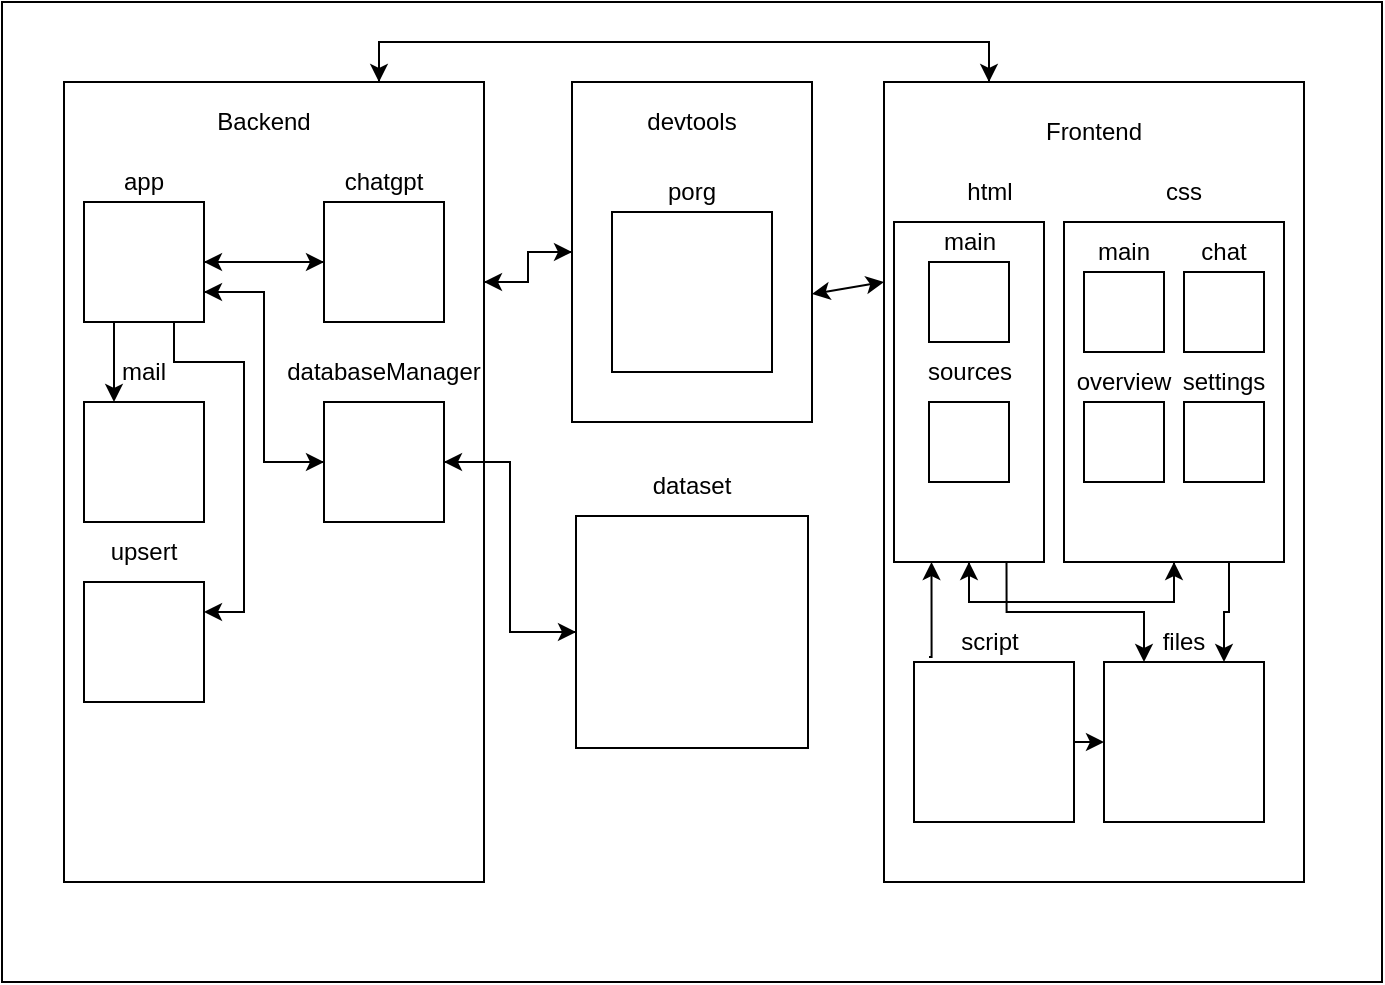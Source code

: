 <mxfile version="21.7.5" type="device">
  <diagram name="Seite-1" id="a682axMwNeqRh6z-60K7">
    <mxGraphModel dx="1050" dy="1711" grid="1" gridSize="10" guides="1" tooltips="1" connect="1" arrows="1" fold="1" page="1" pageScale="1" pageWidth="827" pageHeight="1169" math="0" shadow="0">
      <root>
        <mxCell id="0" />
        <mxCell id="1" parent="0" />
        <mxCell id="edX8xgkc2p0K10rOBP12-2" value="" style="rounded=0;whiteSpace=wrap;html=1;" vertex="1" parent="1">
          <mxGeometry x="69" y="-520" width="690" height="490" as="geometry" />
        </mxCell>
        <mxCell id="edX8xgkc2p0K10rOBP12-75" style="edgeStyle=orthogonalEdgeStyle;rounded=0;orthogonalLoop=1;jettySize=auto;html=1;exitX=1;exitY=0.25;exitDx=0;exitDy=0;entryX=0;entryY=0.5;entryDx=0;entryDy=0;" edge="1" parent="1" source="edX8xgkc2p0K10rOBP12-3" target="edX8xgkc2p0K10rOBP12-47">
          <mxGeometry relative="1" as="geometry" />
        </mxCell>
        <mxCell id="edX8xgkc2p0K10rOBP12-80" style="edgeStyle=orthogonalEdgeStyle;rounded=0;orthogonalLoop=1;jettySize=auto;html=1;exitX=0.75;exitY=0;exitDx=0;exitDy=0;entryX=0.25;entryY=0;entryDx=0;entryDy=0;" edge="1" parent="1" source="edX8xgkc2p0K10rOBP12-3" target="edX8xgkc2p0K10rOBP12-4">
          <mxGeometry relative="1" as="geometry" />
        </mxCell>
        <mxCell id="edX8xgkc2p0K10rOBP12-3" value="" style="rounded=0;whiteSpace=wrap;html=1;" vertex="1" parent="1">
          <mxGeometry x="100" y="-480" width="210" height="400" as="geometry" />
        </mxCell>
        <mxCell id="edX8xgkc2p0K10rOBP12-81" style="edgeStyle=orthogonalEdgeStyle;rounded=0;orthogonalLoop=1;jettySize=auto;html=1;exitX=0.25;exitY=0;exitDx=0;exitDy=0;entryX=0.75;entryY=0;entryDx=0;entryDy=0;" edge="1" parent="1" source="edX8xgkc2p0K10rOBP12-4" target="edX8xgkc2p0K10rOBP12-3">
          <mxGeometry relative="1" as="geometry" />
        </mxCell>
        <mxCell id="edX8xgkc2p0K10rOBP12-4" value="" style="rounded=0;whiteSpace=wrap;html=1;" vertex="1" parent="1">
          <mxGeometry x="510" y="-480" width="210" height="400" as="geometry" />
        </mxCell>
        <mxCell id="edX8xgkc2p0K10rOBP12-5" value="Backend" style="text;html=1;strokeColor=none;fillColor=none;align=center;verticalAlign=middle;whiteSpace=wrap;rounded=0;" vertex="1" parent="1">
          <mxGeometry x="170" y="-475" width="60" height="30" as="geometry" />
        </mxCell>
        <mxCell id="edX8xgkc2p0K10rOBP12-6" value="Frontend" style="text;html=1;strokeColor=none;fillColor=none;align=center;verticalAlign=middle;whiteSpace=wrap;rounded=0;" vertex="1" parent="1">
          <mxGeometry x="585" y="-470" width="60" height="30" as="geometry" />
        </mxCell>
        <mxCell id="edX8xgkc2p0K10rOBP12-56" style="edgeStyle=orthogonalEdgeStyle;rounded=0;orthogonalLoop=1;jettySize=auto;html=1;exitX=0.25;exitY=1;exitDx=0;exitDy=0;entryX=0.25;entryY=1;entryDx=0;entryDy=0;" edge="1" parent="1" source="edX8xgkc2p0K10rOBP12-8" target="edX8xgkc2p0K10rOBP12-16">
          <mxGeometry relative="1" as="geometry">
            <Array as="points">
              <mxPoint x="125" y="-330" />
              <mxPoint x="125" y="-330" />
            </Array>
          </mxGeometry>
        </mxCell>
        <mxCell id="edX8xgkc2p0K10rOBP12-57" style="edgeStyle=orthogonalEdgeStyle;rounded=0;orthogonalLoop=1;jettySize=auto;html=1;exitX=1;exitY=0.5;exitDx=0;exitDy=0;entryX=0;entryY=0.5;entryDx=0;entryDy=0;" edge="1" parent="1" source="edX8xgkc2p0K10rOBP12-8" target="edX8xgkc2p0K10rOBP12-10">
          <mxGeometry relative="1" as="geometry" />
        </mxCell>
        <mxCell id="edX8xgkc2p0K10rOBP12-72" style="edgeStyle=orthogonalEdgeStyle;rounded=0;orthogonalLoop=1;jettySize=auto;html=1;exitX=1;exitY=0.75;exitDx=0;exitDy=0;entryX=0;entryY=0.5;entryDx=0;entryDy=0;" edge="1" parent="1" source="edX8xgkc2p0K10rOBP12-8" target="edX8xgkc2p0K10rOBP12-11">
          <mxGeometry relative="1" as="geometry" />
        </mxCell>
        <mxCell id="edX8xgkc2p0K10rOBP12-82" style="edgeStyle=orthogonalEdgeStyle;rounded=0;orthogonalLoop=1;jettySize=auto;html=1;exitX=0.75;exitY=1;exitDx=0;exitDy=0;entryX=1;entryY=0.25;entryDx=0;entryDy=0;" edge="1" parent="1" source="edX8xgkc2p0K10rOBP12-8" target="edX8xgkc2p0K10rOBP12-12">
          <mxGeometry relative="1" as="geometry">
            <Array as="points">
              <mxPoint x="155" y="-340" />
              <mxPoint x="190" y="-340" />
              <mxPoint x="190" y="-215" />
            </Array>
          </mxGeometry>
        </mxCell>
        <mxCell id="edX8xgkc2p0K10rOBP12-8" value="" style="whiteSpace=wrap;html=1;aspect=fixed;" vertex="1" parent="1">
          <mxGeometry x="110" y="-420" width="60" height="60" as="geometry" />
        </mxCell>
        <mxCell id="edX8xgkc2p0K10rOBP12-9" value="" style="whiteSpace=wrap;html=1;aspect=fixed;" vertex="1" parent="1">
          <mxGeometry x="110" y="-320" width="60" height="60" as="geometry" />
        </mxCell>
        <mxCell id="edX8xgkc2p0K10rOBP12-58" style="edgeStyle=orthogonalEdgeStyle;rounded=0;orthogonalLoop=1;jettySize=auto;html=1;exitX=0;exitY=0.5;exitDx=0;exitDy=0;entryX=1;entryY=0.5;entryDx=0;entryDy=0;" edge="1" parent="1" source="edX8xgkc2p0K10rOBP12-10" target="edX8xgkc2p0K10rOBP12-8">
          <mxGeometry relative="1" as="geometry" />
        </mxCell>
        <mxCell id="edX8xgkc2p0K10rOBP12-10" value="" style="whiteSpace=wrap;html=1;aspect=fixed;" vertex="1" parent="1">
          <mxGeometry x="230" y="-420" width="60" height="60" as="geometry" />
        </mxCell>
        <mxCell id="edX8xgkc2p0K10rOBP12-60" style="edgeStyle=orthogonalEdgeStyle;rounded=0;orthogonalLoop=1;jettySize=auto;html=1;exitX=1;exitY=0.5;exitDx=0;exitDy=0;entryX=0;entryY=0.5;entryDx=0;entryDy=0;" edge="1" parent="1" source="edX8xgkc2p0K10rOBP12-11" target="edX8xgkc2p0K10rOBP12-52">
          <mxGeometry relative="1" as="geometry" />
        </mxCell>
        <mxCell id="edX8xgkc2p0K10rOBP12-73" style="edgeStyle=orthogonalEdgeStyle;rounded=0;orthogonalLoop=1;jettySize=auto;html=1;exitX=0;exitY=0.5;exitDx=0;exitDy=0;entryX=1;entryY=0.75;entryDx=0;entryDy=0;" edge="1" parent="1" source="edX8xgkc2p0K10rOBP12-11" target="edX8xgkc2p0K10rOBP12-8">
          <mxGeometry relative="1" as="geometry" />
        </mxCell>
        <mxCell id="edX8xgkc2p0K10rOBP12-11" value="" style="whiteSpace=wrap;html=1;aspect=fixed;" vertex="1" parent="1">
          <mxGeometry x="230" y="-320" width="60" height="60" as="geometry" />
        </mxCell>
        <mxCell id="edX8xgkc2p0K10rOBP12-12" value="" style="whiteSpace=wrap;html=1;aspect=fixed;" vertex="1" parent="1">
          <mxGeometry x="110" y="-230" width="60" height="60" as="geometry" />
        </mxCell>
        <mxCell id="edX8xgkc2p0K10rOBP12-13" value="app" style="text;html=1;strokeColor=none;fillColor=none;align=center;verticalAlign=middle;whiteSpace=wrap;rounded=0;" vertex="1" parent="1">
          <mxGeometry x="110" y="-445" width="60" height="30" as="geometry" />
        </mxCell>
        <mxCell id="edX8xgkc2p0K10rOBP12-14" value="chatgpt" style="text;html=1;strokeColor=none;fillColor=none;align=center;verticalAlign=middle;whiteSpace=wrap;rounded=0;" vertex="1" parent="1">
          <mxGeometry x="230" y="-445" width="60" height="30" as="geometry" />
        </mxCell>
        <mxCell id="edX8xgkc2p0K10rOBP12-15" value="databaseManager" style="text;html=1;strokeColor=none;fillColor=none;align=center;verticalAlign=middle;whiteSpace=wrap;rounded=0;" vertex="1" parent="1">
          <mxGeometry x="230" y="-350" width="60" height="30" as="geometry" />
        </mxCell>
        <mxCell id="edX8xgkc2p0K10rOBP12-16" value="mail" style="text;html=1;strokeColor=none;fillColor=none;align=center;verticalAlign=middle;whiteSpace=wrap;rounded=0;" vertex="1" parent="1">
          <mxGeometry x="110" y="-350" width="60" height="30" as="geometry" />
        </mxCell>
        <mxCell id="edX8xgkc2p0K10rOBP12-17" value="upsert" style="text;html=1;strokeColor=none;fillColor=none;align=center;verticalAlign=middle;whiteSpace=wrap;rounded=0;" vertex="1" parent="1">
          <mxGeometry x="110" y="-260" width="60" height="30" as="geometry" />
        </mxCell>
        <mxCell id="edX8xgkc2p0K10rOBP12-69" style="edgeStyle=orthogonalEdgeStyle;rounded=0;orthogonalLoop=1;jettySize=auto;html=1;exitX=0.75;exitY=1;exitDx=0;exitDy=0;entryX=0.25;entryY=0;entryDx=0;entryDy=0;" edge="1" parent="1" source="edX8xgkc2p0K10rOBP12-23" target="edX8xgkc2p0K10rOBP12-45">
          <mxGeometry relative="1" as="geometry" />
        </mxCell>
        <mxCell id="edX8xgkc2p0K10rOBP12-70" style="edgeStyle=orthogonalEdgeStyle;rounded=0;orthogonalLoop=1;jettySize=auto;html=1;exitX=0.5;exitY=1;exitDx=0;exitDy=0;entryX=0.5;entryY=1;entryDx=0;entryDy=0;" edge="1" parent="1" source="edX8xgkc2p0K10rOBP12-23" target="edX8xgkc2p0K10rOBP12-34">
          <mxGeometry relative="1" as="geometry" />
        </mxCell>
        <mxCell id="edX8xgkc2p0K10rOBP12-23" value="" style="rounded=0;whiteSpace=wrap;html=1;" vertex="1" parent="1">
          <mxGeometry x="515" y="-410" width="75" height="170" as="geometry" />
        </mxCell>
        <mxCell id="edX8xgkc2p0K10rOBP12-24" value="html" style="text;html=1;strokeColor=none;fillColor=none;align=center;verticalAlign=middle;whiteSpace=wrap;rounded=0;" vertex="1" parent="1">
          <mxGeometry x="532.5" y="-440" width="60" height="30" as="geometry" />
        </mxCell>
        <mxCell id="edX8xgkc2p0K10rOBP12-25" value="" style="whiteSpace=wrap;html=1;aspect=fixed;" vertex="1" parent="1">
          <mxGeometry x="532.5" y="-390" width="40" height="40" as="geometry" />
        </mxCell>
        <mxCell id="edX8xgkc2p0K10rOBP12-26" value="main" style="text;html=1;strokeColor=none;fillColor=none;align=center;verticalAlign=middle;whiteSpace=wrap;rounded=0;" vertex="1" parent="1">
          <mxGeometry x="522.5" y="-415" width="60" height="30" as="geometry" />
        </mxCell>
        <mxCell id="edX8xgkc2p0K10rOBP12-29" value="" style="whiteSpace=wrap;html=1;aspect=fixed;" vertex="1" parent="1">
          <mxGeometry x="532.5" y="-320" width="40" height="40" as="geometry" />
        </mxCell>
        <mxCell id="edX8xgkc2p0K10rOBP12-30" value="sources" style="text;html=1;strokeColor=none;fillColor=none;align=center;verticalAlign=middle;whiteSpace=wrap;rounded=0;" vertex="1" parent="1">
          <mxGeometry x="522.5" y="-350" width="60" height="30" as="geometry" />
        </mxCell>
        <mxCell id="edX8xgkc2p0K10rOBP12-64" style="edgeStyle=orthogonalEdgeStyle;rounded=0;orthogonalLoop=1;jettySize=auto;html=1;exitX=1;exitY=0.5;exitDx=0;exitDy=0;entryX=0;entryY=0.5;entryDx=0;entryDy=0;" edge="1" parent="1" source="edX8xgkc2p0K10rOBP12-31" target="edX8xgkc2p0K10rOBP12-45">
          <mxGeometry relative="1" as="geometry" />
        </mxCell>
        <mxCell id="edX8xgkc2p0K10rOBP12-31" value="" style="whiteSpace=wrap;html=1;aspect=fixed;" vertex="1" parent="1">
          <mxGeometry x="525" y="-190" width="80" height="80" as="geometry" />
        </mxCell>
        <mxCell id="edX8xgkc2p0K10rOBP12-63" style="edgeStyle=orthogonalEdgeStyle;rounded=0;orthogonalLoop=1;jettySize=auto;html=1;exitX=0;exitY=0.75;exitDx=0;exitDy=0;entryX=0.25;entryY=1;entryDx=0;entryDy=0;" edge="1" parent="1" source="edX8xgkc2p0K10rOBP12-32" target="edX8xgkc2p0K10rOBP12-23">
          <mxGeometry relative="1" as="geometry">
            <Array as="points">
              <mxPoint x="534" y="-192" />
            </Array>
          </mxGeometry>
        </mxCell>
        <mxCell id="edX8xgkc2p0K10rOBP12-32" value="script" style="text;html=1;strokeColor=none;fillColor=none;align=center;verticalAlign=middle;whiteSpace=wrap;rounded=0;" vertex="1" parent="1">
          <mxGeometry x="532.5" y="-215" width="60" height="30" as="geometry" />
        </mxCell>
        <mxCell id="edX8xgkc2p0K10rOBP12-68" style="edgeStyle=orthogonalEdgeStyle;rounded=0;orthogonalLoop=1;jettySize=auto;html=1;exitX=0.75;exitY=1;exitDx=0;exitDy=0;entryX=0.75;entryY=0;entryDx=0;entryDy=0;" edge="1" parent="1" source="edX8xgkc2p0K10rOBP12-34" target="edX8xgkc2p0K10rOBP12-45">
          <mxGeometry relative="1" as="geometry" />
        </mxCell>
        <mxCell id="edX8xgkc2p0K10rOBP12-71" style="edgeStyle=orthogonalEdgeStyle;rounded=0;orthogonalLoop=1;jettySize=auto;html=1;exitX=0.5;exitY=1;exitDx=0;exitDy=0;entryX=0.5;entryY=1;entryDx=0;entryDy=0;" edge="1" parent="1" source="edX8xgkc2p0K10rOBP12-34" target="edX8xgkc2p0K10rOBP12-23">
          <mxGeometry relative="1" as="geometry" />
        </mxCell>
        <mxCell id="edX8xgkc2p0K10rOBP12-34" value="" style="rounded=0;whiteSpace=wrap;html=1;" vertex="1" parent="1">
          <mxGeometry x="600" y="-410" width="110" height="170" as="geometry" />
        </mxCell>
        <mxCell id="edX8xgkc2p0K10rOBP12-35" value="css" style="text;html=1;strokeColor=none;fillColor=none;align=center;verticalAlign=middle;whiteSpace=wrap;rounded=0;" vertex="1" parent="1">
          <mxGeometry x="630" y="-440" width="60" height="30" as="geometry" />
        </mxCell>
        <mxCell id="edX8xgkc2p0K10rOBP12-37" value="" style="whiteSpace=wrap;html=1;aspect=fixed;" vertex="1" parent="1">
          <mxGeometry x="660" y="-320" width="40" height="40" as="geometry" />
        </mxCell>
        <mxCell id="edX8xgkc2p0K10rOBP12-38" value="" style="whiteSpace=wrap;html=1;aspect=fixed;" vertex="1" parent="1">
          <mxGeometry x="610" y="-320" width="40" height="40" as="geometry" />
        </mxCell>
        <mxCell id="edX8xgkc2p0K10rOBP12-39" value="" style="whiteSpace=wrap;html=1;aspect=fixed;" vertex="1" parent="1">
          <mxGeometry x="610" y="-385" width="40" height="40" as="geometry" />
        </mxCell>
        <mxCell id="edX8xgkc2p0K10rOBP12-40" value="" style="whiteSpace=wrap;html=1;aspect=fixed;" vertex="1" parent="1">
          <mxGeometry x="660" y="-385" width="40" height="40" as="geometry" />
        </mxCell>
        <mxCell id="edX8xgkc2p0K10rOBP12-41" value="chat" style="text;html=1;strokeColor=none;fillColor=none;align=center;verticalAlign=middle;whiteSpace=wrap;rounded=0;" vertex="1" parent="1">
          <mxGeometry x="650" y="-410" width="60" height="30" as="geometry" />
        </mxCell>
        <mxCell id="edX8xgkc2p0K10rOBP12-42" value="main" style="text;html=1;strokeColor=none;fillColor=none;align=center;verticalAlign=middle;whiteSpace=wrap;rounded=0;" vertex="1" parent="1">
          <mxGeometry x="600" y="-410" width="60" height="30" as="geometry" />
        </mxCell>
        <mxCell id="edX8xgkc2p0K10rOBP12-43" value="overview" style="text;html=1;strokeColor=none;fillColor=none;align=center;verticalAlign=middle;whiteSpace=wrap;rounded=0;" vertex="1" parent="1">
          <mxGeometry x="600" y="-345" width="60" height="30" as="geometry" />
        </mxCell>
        <mxCell id="edX8xgkc2p0K10rOBP12-44" value="settings" style="text;html=1;strokeColor=none;fillColor=none;align=center;verticalAlign=middle;whiteSpace=wrap;rounded=0;" vertex="1" parent="1">
          <mxGeometry x="650" y="-345" width="60" height="30" as="geometry" />
        </mxCell>
        <mxCell id="edX8xgkc2p0K10rOBP12-45" value="" style="whiteSpace=wrap;html=1;aspect=fixed;" vertex="1" parent="1">
          <mxGeometry x="620" y="-190" width="80" height="80" as="geometry" />
        </mxCell>
        <mxCell id="edX8xgkc2p0K10rOBP12-46" value="files" style="text;html=1;strokeColor=none;fillColor=none;align=center;verticalAlign=middle;whiteSpace=wrap;rounded=0;" vertex="1" parent="1">
          <mxGeometry x="630" y="-215" width="60" height="30" as="geometry" />
        </mxCell>
        <mxCell id="edX8xgkc2p0K10rOBP12-74" style="edgeStyle=orthogonalEdgeStyle;rounded=0;orthogonalLoop=1;jettySize=auto;html=1;exitX=0;exitY=0.5;exitDx=0;exitDy=0;entryX=1;entryY=0.25;entryDx=0;entryDy=0;" edge="1" parent="1" source="edX8xgkc2p0K10rOBP12-47" target="edX8xgkc2p0K10rOBP12-3">
          <mxGeometry relative="1" as="geometry" />
        </mxCell>
        <mxCell id="edX8xgkc2p0K10rOBP12-47" value="" style="rounded=0;whiteSpace=wrap;html=1;" vertex="1" parent="1">
          <mxGeometry x="354" y="-480" width="120" height="170" as="geometry" />
        </mxCell>
        <mxCell id="edX8xgkc2p0K10rOBP12-49" value="devtools" style="text;html=1;strokeColor=none;fillColor=none;align=center;verticalAlign=middle;whiteSpace=wrap;rounded=0;" vertex="1" parent="1">
          <mxGeometry x="384" y="-475" width="60" height="30" as="geometry" />
        </mxCell>
        <mxCell id="edX8xgkc2p0K10rOBP12-50" value="" style="whiteSpace=wrap;html=1;aspect=fixed;" vertex="1" parent="1">
          <mxGeometry x="374" y="-415" width="80" height="80" as="geometry" />
        </mxCell>
        <mxCell id="edX8xgkc2p0K10rOBP12-51" value="porg" style="text;html=1;strokeColor=none;fillColor=none;align=center;verticalAlign=middle;whiteSpace=wrap;rounded=0;" vertex="1" parent="1">
          <mxGeometry x="384" y="-440" width="60" height="30" as="geometry" />
        </mxCell>
        <mxCell id="edX8xgkc2p0K10rOBP12-61" style="edgeStyle=orthogonalEdgeStyle;rounded=0;orthogonalLoop=1;jettySize=auto;html=1;exitX=0;exitY=0.5;exitDx=0;exitDy=0;entryX=1;entryY=0.5;entryDx=0;entryDy=0;" edge="1" parent="1" source="edX8xgkc2p0K10rOBP12-52" target="edX8xgkc2p0K10rOBP12-11">
          <mxGeometry relative="1" as="geometry" />
        </mxCell>
        <mxCell id="edX8xgkc2p0K10rOBP12-52" value="" style="whiteSpace=wrap;html=1;aspect=fixed;" vertex="1" parent="1">
          <mxGeometry x="356" y="-263" width="116" height="116" as="geometry" />
        </mxCell>
        <mxCell id="edX8xgkc2p0K10rOBP12-53" value="dataset" style="text;html=1;strokeColor=none;fillColor=none;align=center;verticalAlign=middle;whiteSpace=wrap;rounded=0;" vertex="1" parent="1">
          <mxGeometry x="384" y="-293" width="60" height="30" as="geometry" />
        </mxCell>
        <mxCell id="edX8xgkc2p0K10rOBP12-78" value="" style="endArrow=classic;startArrow=classic;html=1;rounded=0;" edge="1" parent="1">
          <mxGeometry width="50" height="50" relative="1" as="geometry">
            <mxPoint x="474" y="-374" as="sourcePoint" />
            <mxPoint x="510" y="-380" as="targetPoint" />
          </mxGeometry>
        </mxCell>
      </root>
    </mxGraphModel>
  </diagram>
</mxfile>
